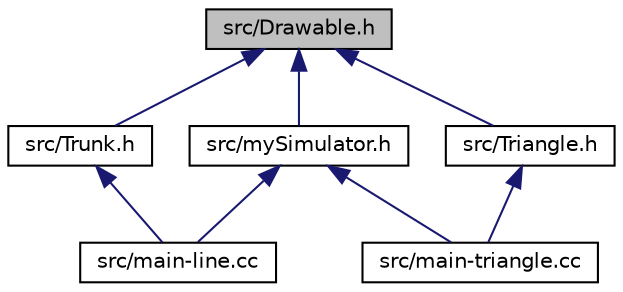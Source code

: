 digraph "src/Drawable.h"
{
 // LATEX_PDF_SIZE
  edge [fontname="Helvetica",fontsize="10",labelfontname="Helvetica",labelfontsize="10"];
  node [fontname="Helvetica",fontsize="10",shape=record];
  Node1 [label="src/Drawable.h",height=0.2,width=0.4,color="black", fillcolor="grey75", style="filled", fontcolor="black",tooltip="Definition of the Drawable abstract class."];
  Node1 -> Node2 [dir="back",color="midnightblue",fontsize="10",style="solid"];
  Node2 [label="src/Trunk.h",height=0.2,width=0.4,color="black", fillcolor="white", style="filled",URL="$_trunk_8h.html",tooltip="definition of the Trunk class"];
  Node2 -> Node3 [dir="back",color="midnightblue",fontsize="10",style="solid"];
  Node3 [label="src/main-line.cc",height=0.2,width=0.4,color="black", fillcolor="white", style="filled",URL="$main-line_8cc.html",tooltip="This is main."];
  Node1 -> Node4 [dir="back",color="midnightblue",fontsize="10",style="solid"];
  Node4 [label="src/mySimulator.h",height=0.2,width=0.4,color="black", fillcolor="white", style="filled",URL="$my_simulator_8h.html",tooltip="definition of the mySimulator class"];
  Node4 -> Node3 [dir="back",color="midnightblue",fontsize="10",style="solid"];
  Node4 -> Node5 [dir="back",color="midnightblue",fontsize="10",style="solid"];
  Node5 [label="src/main-triangle.cc",height=0.2,width=0.4,color="black", fillcolor="white", style="filled",URL="$main-triangle_8cc.html",tooltip=" "];
  Node1 -> Node6 [dir="back",color="midnightblue",fontsize="10",style="solid"];
  Node6 [label="src/Triangle.h",height=0.2,width=0.4,color="black", fillcolor="white", style="filled",URL="$_triangle_8h.html",tooltip="definition of the Triangle class"];
  Node6 -> Node5 [dir="back",color="midnightblue",fontsize="10",style="solid"];
}

